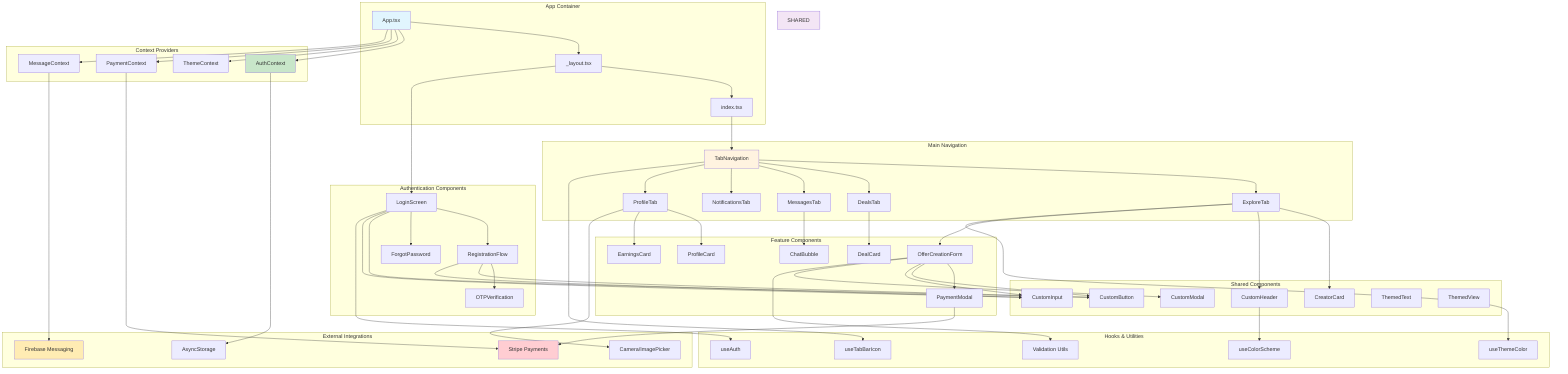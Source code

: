 graph TB
    subgraph "App Container"
        APP[App.tsx]
        LAYOUT[_layout.tsx]
        INDEX[index.tsx]
    end
    
    subgraph "Authentication Components"
        LOGIN[LoginScreen]
        REGISTER[RegistrationFlow]
        OTP[OTPVerification]
        FORGOT[ForgotPassword]
    end
    
    subgraph "Main Navigation"
        TAB_NAV[TabNavigation]
        EXPLORE[ExploreTab]
        DEALS[DealsTab]
        MESSAGES[MessagesTab]
        NOTIFICATIONS[NotificationsTab]
        PROFILE[ProfileTab]
    end
    
    subgraph "Shared Components"
        BUTTON[CustomButton]
        INPUT[CustomInput]
        MODAL[CustomModal]
        CARD[CreatorCard]
        HEADER[CustomHeader]
        TEXT[ThemedText]
        VIEW[ThemedView]
    end
    
    subgraph "Feature Components"
        OFFER_FORM[OfferCreationForm]
        PAYMENT_MODAL[PaymentModal]
        CHAT_BUBBLE[ChatBubble]
        PROFILE_CARD[ProfileCard]
        EARNINGS_CARD[EarningsCard]
        DEAL_CARD[DealCard]
    end
    
    subgraph "Context Providers"
        AUTH_CTX[AuthContext]
        THEME_CTX[ThemeContext]
        PAYMENT_CTX[PaymentContext]
        MESSAGE_CTX[MessageContext]
    end
    
    subgraph "Hooks & Utilities"
        USE_AUTH[useAuth]
        USE_THEME[useThemeColor]
        USE_TAB[useTabBarIcon]
        USE_COLOR[useColorScheme]
        VALIDATIONS[Validation Utils]
    end
    
    subgraph "External Integrations"
        FIREBASE[Firebase Messaging]
        STRIPE[Stripe Payments]
        CAMERA[Camera/ImagePicker]
        STORAGE[AsyncStorage]
    end
    
    %% App Structure
    APP --> LAYOUT
    LAYOUT --> INDEX
    INDEX --> TAB_NAV
    
    %% Authentication Flow
    LAYOUT --> LOGIN
    LOGIN --> REGISTER
    REGISTER --> OTP
    LOGIN --> FORGOT
    
    %% Main Navigation
    TAB_NAV --> EXPLORE
    TAB_NAV --> DEALS
    TAB_NAV --> MESSAGES
    TAB_NAV --> NOTIFICATIONS
    TAB_NAV --> PROFILE
    
    %% Component Usage
    EXPLORE --> CARD
    EXPLORE --> HEADER
    DEALS --> DEAL_CARD
    MESSAGES --> CHAT_BUBBLE
    PROFILE --> PROFILE_CARD
    PROFILE --> EARNINGS_CARD
    
    %% Feature Components
    EXPLORE --> OFFER_FORM
    OFFER_FORM --> PAYMENT_MODAL
    PAYMENT_MODAL --> STRIPE
    
    %% Shared Components Usage
    LOGIN --> BUTTON
    LOGIN --> INPUT
    REGISTER --> BUTTON
    REGISTER --> INPUT
    OFFER_FORM --> BUTTON
    OFFER_FORM --> INPUT
    OFFER_FORM --> MODAL
    
    %% Context Integration
    APP --> AUTH_CTX
    APP --> THEME_CTX
    APP --> PAYMENT_CTX
    APP --> MESSAGE_CTX
    
    %% Hook Usage
    LOGIN --> USE_AUTH
    EXPLORE --> USE_THEME
    TAB_NAV --> USE_TAB
    HEADER --> USE_COLOR
    OFFER_FORM --> VALIDATIONS
    
    %% External Service Integration
    AUTH_CTX --> STORAGE
    MESSAGE_CTX --> FIREBASE
    PAYMENT_CTX --> STRIPE
    PROFILE --> CAMERA
    
    %% Styling
    style APP fill:#e1f5fe
    style AUTH_CTX fill:#c8e6c9
    style TAB_NAV fill:#fff3e0
    style SHARED fill:#f3e5f5
    style FIREBASE fill:#ffecb3
    style STRIPE fill:#ffcdd2